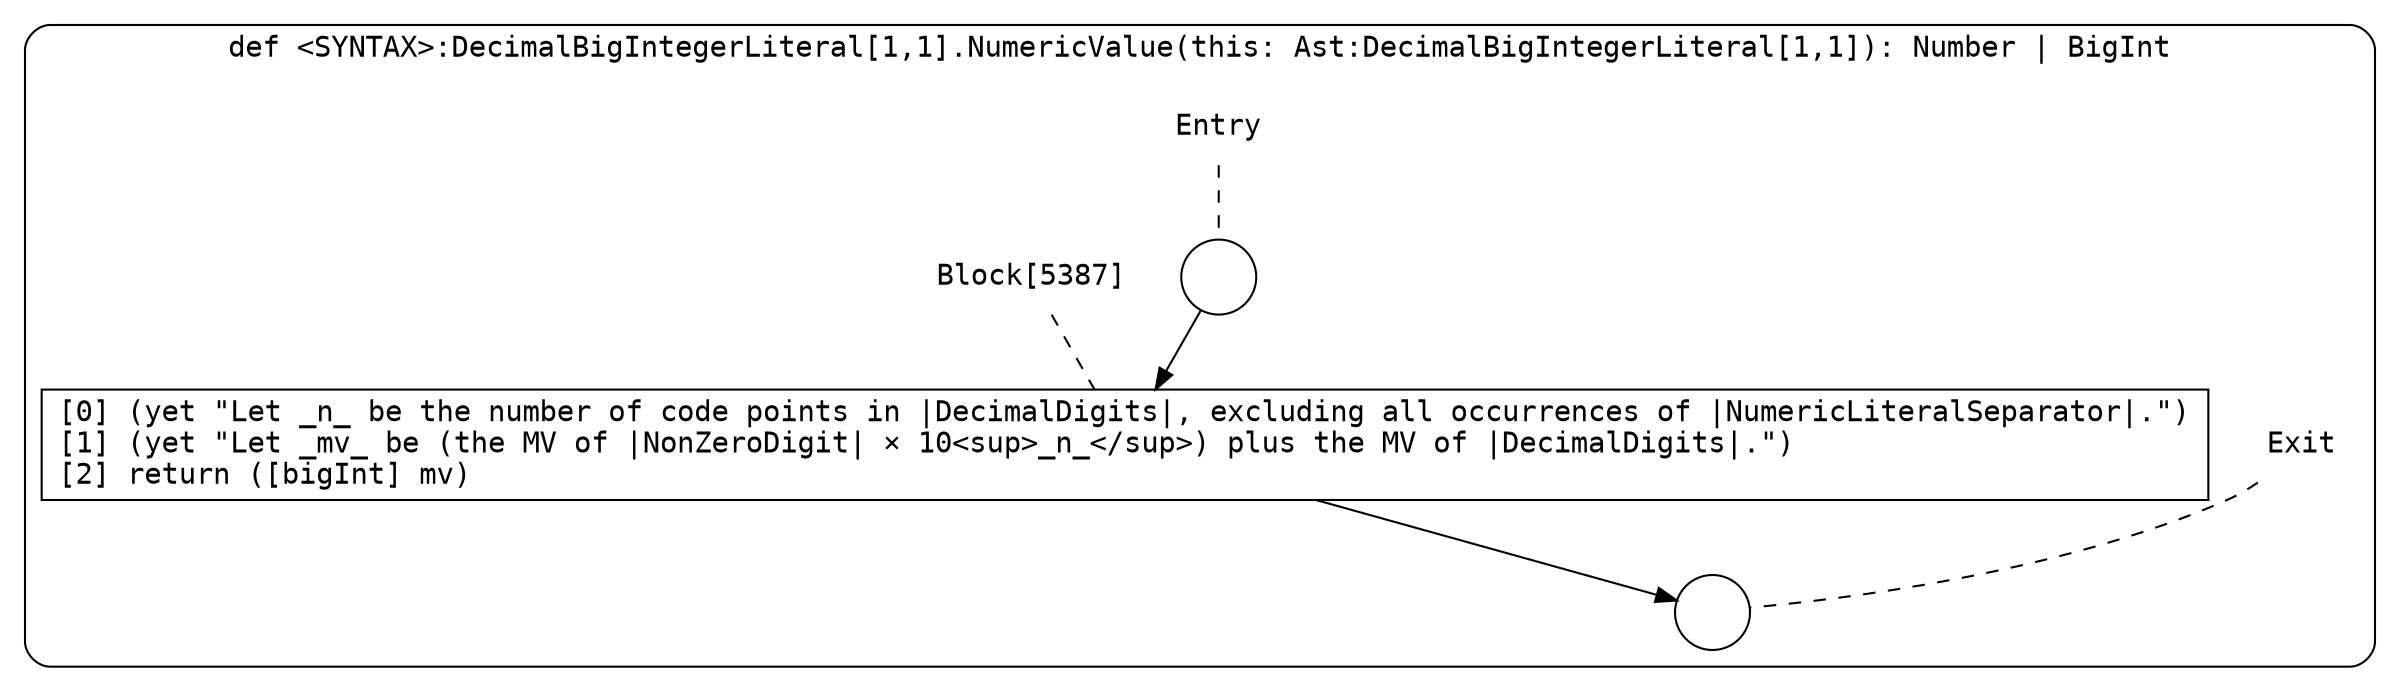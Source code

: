 digraph {
  graph [fontname = "Consolas"]
  node [fontname = "Consolas"]
  edge [fontname = "Consolas"]
  subgraph cluster1182 {
    label = "def <SYNTAX>:DecimalBigIntegerLiteral[1,1].NumericValue(this: Ast:DecimalBigIntegerLiteral[1,1]): Number | BigInt"
    style = rounded
    cluster1182_entry_name [shape=none, label=<<font color="black">Entry</font>>]
    cluster1182_entry_name -> cluster1182_entry [arrowhead=none, color="black", style=dashed]
    cluster1182_entry [shape=circle label=" " color="black" fillcolor="white" style=filled]
    cluster1182_entry -> node5387 [color="black"]
    cluster1182_exit_name [shape=none, label=<<font color="black">Exit</font>>]
    cluster1182_exit_name -> cluster1182_exit [arrowhead=none, color="black", style=dashed]
    cluster1182_exit [shape=circle label=" " color="black" fillcolor="white" style=filled]
    node5387_name [shape=none, label=<<font color="black">Block[5387]</font>>]
    node5387_name -> node5387 [arrowhead=none, color="black", style=dashed]
    node5387 [shape=box, label=<<font color="black">[0] (yet &quot;Let _n_ be the number of code points in |DecimalDigits|, excluding all occurrences of |NumericLiteralSeparator|.&quot;)<BR ALIGN="LEFT"/>[1] (yet &quot;Let _mv_ be (the MV of |NonZeroDigit| &times; 10&lt;sup&gt;_n_&lt;/sup&gt;) plus the MV of |DecimalDigits|.&quot;)<BR ALIGN="LEFT"/>[2] return ([bigInt] mv)<BR ALIGN="LEFT"/></font>> color="black" fillcolor="white", style=filled]
    node5387 -> cluster1182_exit [color="black"]
  }
}